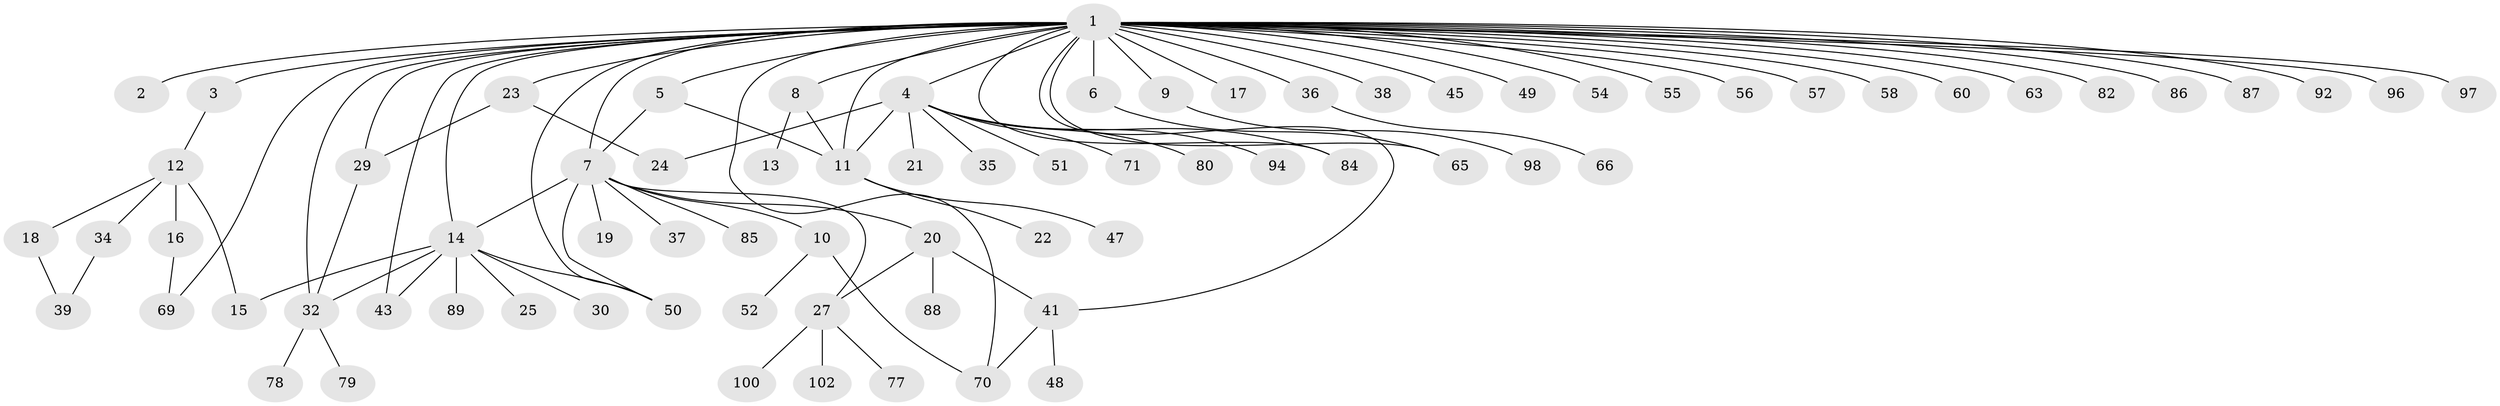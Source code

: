 // original degree distribution, {39: 0.009708737864077669, 1: 0.47572815533980584, 2: 0.2912621359223301, 12: 0.019417475728155338, 4: 0.05825242718446602, 3: 0.10679611650485436, 6: 0.009708737864077669, 7: 0.009708737864077669, 5: 0.019417475728155338}
// Generated by graph-tools (version 1.1) at 2025/11/02/27/25 16:11:16]
// undirected, 74 vertices, 94 edges
graph export_dot {
graph [start="1"]
  node [color=gray90,style=filled];
  1 [super="+68"];
  2;
  3;
  4 [super="+53"];
  5 [super="+44"];
  6 [super="+62"];
  7 [super="+72"];
  8 [super="+42"];
  9 [super="+33"];
  10;
  11 [super="+59"];
  12 [super="+28"];
  13 [super="+81"];
  14 [super="+61"];
  15;
  16;
  17 [super="+31"];
  18;
  19;
  20;
  21;
  22;
  23;
  24 [super="+26"];
  25;
  27 [super="+40"];
  29 [super="+93"];
  30;
  32 [super="+75"];
  34 [super="+46"];
  35;
  36 [super="+64"];
  37;
  38 [super="+103"];
  39 [super="+91"];
  41 [super="+83"];
  43;
  45 [super="+73"];
  47;
  48;
  49 [super="+74"];
  50;
  51 [super="+76"];
  52 [super="+95"];
  54;
  55;
  56;
  57;
  58 [super="+67"];
  60;
  63 [super="+101"];
  65;
  66;
  69;
  70 [super="+99"];
  71;
  77;
  78;
  79;
  80;
  82 [super="+90"];
  84;
  85;
  86;
  87;
  88;
  89;
  92;
  94;
  96;
  97;
  98;
  100;
  102;
  1 -- 2;
  1 -- 3;
  1 -- 4;
  1 -- 5;
  1 -- 6 [weight=2];
  1 -- 7;
  1 -- 8;
  1 -- 9;
  1 -- 11;
  1 -- 17;
  1 -- 23;
  1 -- 29;
  1 -- 32;
  1 -- 36;
  1 -- 38;
  1 -- 41;
  1 -- 43;
  1 -- 45;
  1 -- 49;
  1 -- 50;
  1 -- 54;
  1 -- 55;
  1 -- 56;
  1 -- 57;
  1 -- 58;
  1 -- 60;
  1 -- 63;
  1 -- 65;
  1 -- 69;
  1 -- 70;
  1 -- 82;
  1 -- 84;
  1 -- 86;
  1 -- 92;
  1 -- 96;
  1 -- 97;
  1 -- 14;
  1 -- 87;
  3 -- 12;
  4 -- 11 [weight=2];
  4 -- 21;
  4 -- 24;
  4 -- 35;
  4 -- 51;
  4 -- 71;
  4 -- 80;
  4 -- 84;
  4 -- 94;
  5 -- 7;
  5 -- 11;
  6 -- 65;
  7 -- 10;
  7 -- 14;
  7 -- 19;
  7 -- 20;
  7 -- 27;
  7 -- 37;
  7 -- 50;
  7 -- 85;
  8 -- 13;
  8 -- 11;
  9 -- 98;
  10 -- 52;
  10 -- 70;
  11 -- 22;
  11 -- 47;
  12 -- 16;
  12 -- 18;
  12 -- 34;
  12 -- 15;
  14 -- 15;
  14 -- 25;
  14 -- 30;
  14 -- 50;
  14 -- 89;
  14 -- 43;
  14 -- 32;
  16 -- 69;
  18 -- 39;
  20 -- 88;
  20 -- 27;
  20 -- 41;
  23 -- 24;
  23 -- 29;
  27 -- 77;
  27 -- 100;
  27 -- 102;
  29 -- 32;
  32 -- 78;
  32 -- 79;
  34 -- 39;
  36 -- 66;
  41 -- 48;
  41 -- 70;
}
